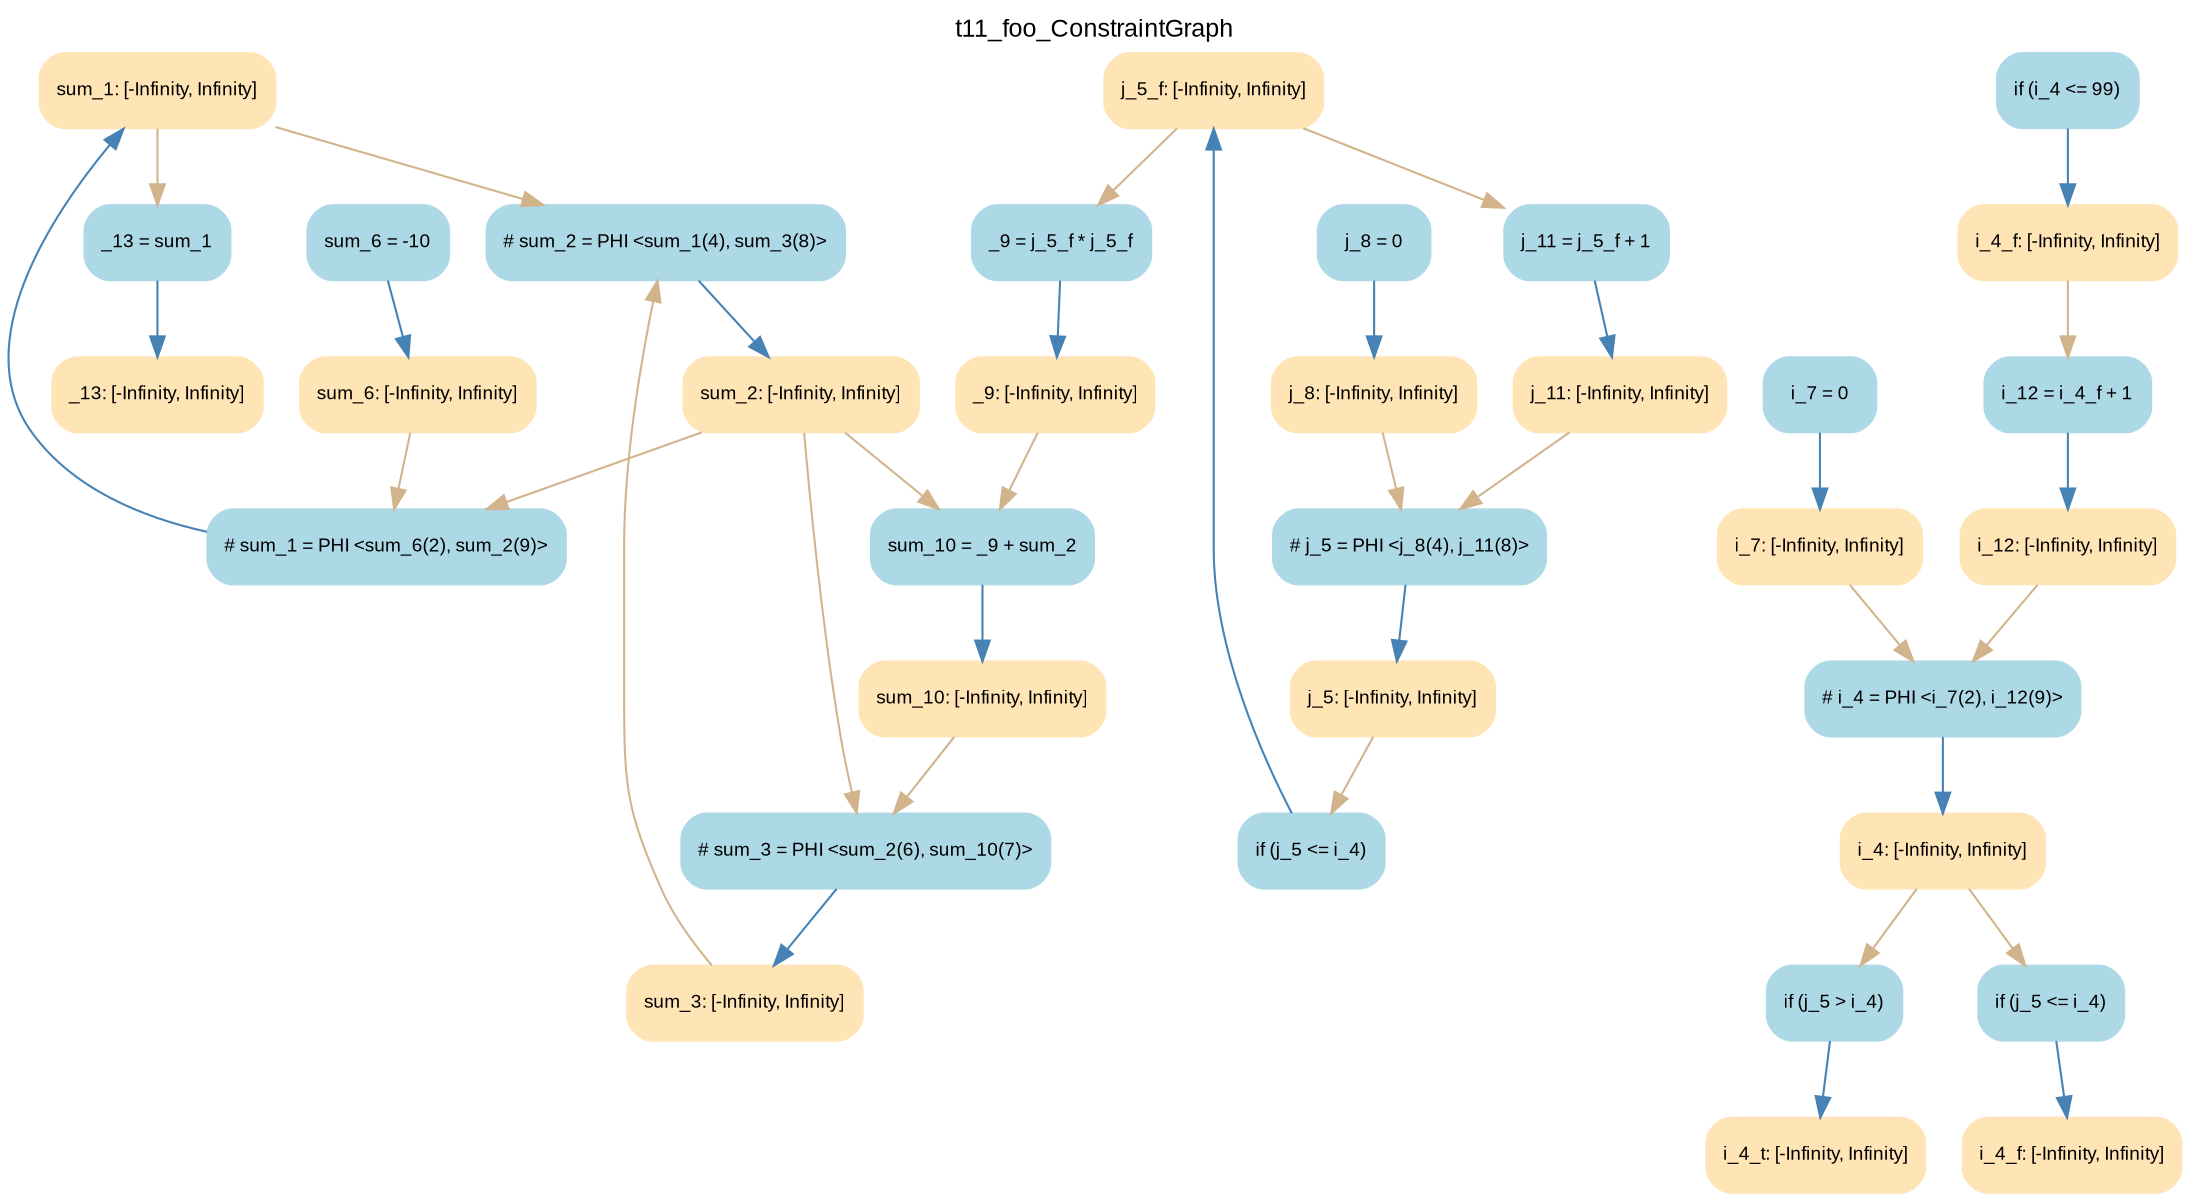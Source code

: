 digraph t11_foo_ConstraintGraph { 
	label=t11_foo_ConstraintGraph
	center=true
	labelloc=top
	fontname=Arial
	fontsize=12
	edge[fontname=Arial, fontsize=10]
	node[fontname=Arial, fontsize=9]

		Node_0 -> Node_1 [color=steelblue]
		Node_2 -> Node_3 [color=steelblue]
		Node_4 -> Node_5 [color=steelblue]
		Node_6 -> Node_7 [color=steelblue]
		Node_8 -> Node_9 [color=steelblue]
		Node_10 -> Node_11 [color=steelblue]
		Node_12 -> Node_13 [color=steelblue]
		Node_14 -> Node_15 [color=steelblue]
		Node_16 -> Node_17 [color=steelblue]
		Node_18 -> Node_19 [color=steelblue]
		Node_20 -> Node_21 [color=steelblue]
		Node_22 -> Node_23 [color=steelblue]
		Node_24 -> Node_25 [color=steelblue]
		Node_26 -> Node_27 [color=steelblue]
		Node_28 -> Node_29 [color=steelblue]
		Node_30 -> Node_31 [color=steelblue]
		Node_32 -> Node_33 [color=steelblue]
		Node_13 -> Node_8 [color=tan]
		Node_17 -> Node_20 [color=tan]
		Node_17 -> Node_32 [color=tan]
		Node_9 -> Node_18 [color=tan]
		Node_9 -> Node_26 [color=tan]
		Node_5 -> Node_30 [color=tan]
		Node_29 -> Node_14 [color=tan]
		Node_29 -> Node_22 [color=tan]
		Node_29 -> Node_6 [color=tan]
		Node_25 -> Node_8 [color=tan]
		Node_3 -> Node_22 [color=tan]
		Node_7 -> Node_14 [color=tan]
		Node_15 -> Node_28 [color=tan]
		Node_31 -> Node_16 [color=tan]
		Node_23 -> Node_0 [color=tan]
		Node_23 -> Node_28 [color=tan]
		Node_21 -> Node_30 [color=tan]
		Node_33 -> Node_6 [color=tan]
		Node_11 -> Node_24 [color=tan]

	Node_0 [fillcolor=lightblue, color=lightblue, shape=Mrecord, style=filled, label="{ _13 = sum_1 }"]
	Node_2 [fillcolor=lightblue, color=lightblue, shape=Mrecord, style=filled, label="{ sum_6 = -10 }"]
	Node_4 [fillcolor=lightblue, color=lightblue, shape=Mrecord, style=filled, label="{ j_8 = 0 }"]
	Node_6 [fillcolor=lightblue, color=lightblue, shape=Mrecord, style=filled, label="{ sum_10 = _9 + sum_2 }"]
	Node_8 [fillcolor=lightblue, color=lightblue, shape=Mrecord, style=filled, label="{ # i_4 = PHI \<i_7(2), i_12(9)\> }"]
	Node_10 [fillcolor=lightblue, color=lightblue, shape=Mrecord, style=filled, label="{ if (i_4 \<= 99) }"]
	Node_12 [fillcolor=lightblue, color=lightblue, shape=Mrecord, style=filled, label="{ i_7 = 0 }"]
	Node_14 [fillcolor=lightblue, color=lightblue, shape=Mrecord, style=filled, label="{ # sum_3 = PHI \<sum_2(6), sum_10(7)\> }"]
	Node_16 [fillcolor=lightblue, color=lightblue, shape=Mrecord, style=filled, label="{ if (j_5 \<= i_4) }"]
	Node_18 [fillcolor=lightblue, color=lightblue, shape=Mrecord, style=filled, label="{ if (j_5 \> i_4) }"]
	Node_20 [fillcolor=lightblue, color=lightblue, shape=Mrecord, style=filled, label="{ j_11 = j_5_f + 1 }"]
	Node_22 [fillcolor=lightblue, color=lightblue, shape=Mrecord, style=filled, label="{ # sum_1 = PHI \<sum_6(2), sum_2(9)\> }"]
	Node_24 [fillcolor=lightblue, color=lightblue, shape=Mrecord, style=filled, label="{ i_12 = i_4_f + 1 }"]
	Node_26 [fillcolor=lightblue, color=lightblue, shape=Mrecord, style=filled, label="{ if (j_5 \<= i_4) }"]
	Node_28 [fillcolor=lightblue, color=lightblue, shape=Mrecord, style=filled, label="{ # sum_2 = PHI \<sum_1(4), sum_3(8)\> }"]
	Node_30 [fillcolor=lightblue, color=lightblue, shape=Mrecord, style=filled, label="{ # j_5 = PHI \<j_8(4), j_11(8)\> }"]
	Node_32 [fillcolor=lightblue, color=lightblue, shape=Mrecord, style=filled, label="{ _9 = j_5_f * j_5_f }"]
	Node_13 [fillcolor=moccasin, color=moccasin, shape=Mrecord, style=filled, label="{ i_7: \[-Infinity, Infinity\] }"]
	Node_17 [fillcolor=moccasin, color=moccasin, shape=Mrecord, style=filled, label="{ j_5_f: \[-Infinity, Infinity\] }"]
	Node_9 [fillcolor=moccasin, color=moccasin, shape=Mrecord, style=filled, label="{ i_4: \[-Infinity, Infinity\] }"]
	Node_5 [fillcolor=moccasin, color=moccasin, shape=Mrecord, style=filled, label="{ j_8: \[-Infinity, Infinity\] }"]
	Node_19 [fillcolor=moccasin, color=moccasin, shape=Mrecord, style=filled, label="{ i_4_t: \[-Infinity, Infinity\] }"]
	Node_29 [fillcolor=moccasin, color=moccasin, shape=Mrecord, style=filled, label="{ sum_2: \[-Infinity, Infinity\] }"]
	Node_25 [fillcolor=moccasin, color=moccasin, shape=Mrecord, style=filled, label="{ i_12: \[-Infinity, Infinity\] }"]
	Node_3 [fillcolor=moccasin, color=moccasin, shape=Mrecord, style=filled, label="{ sum_6: \[-Infinity, Infinity\] }"]
	Node_7 [fillcolor=moccasin, color=moccasin, shape=Mrecord, style=filled, label="{ sum_10: \[-Infinity, Infinity\] }"]
	Node_15 [fillcolor=moccasin, color=moccasin, shape=Mrecord, style=filled, label="{ sum_3: \[-Infinity, Infinity\] }"]
	Node_31 [fillcolor=moccasin, color=moccasin, shape=Mrecord, style=filled, label="{ j_5: \[-Infinity, Infinity\] }"]
	Node_27 [fillcolor=moccasin, color=moccasin, shape=Mrecord, style=filled, label="{ i_4_f: \[-Infinity, Infinity\] }"]
	Node_23 [fillcolor=moccasin, color=moccasin, shape=Mrecord, style=filled, label="{ sum_1: \[-Infinity, Infinity\] }"]
	Node_21 [fillcolor=moccasin, color=moccasin, shape=Mrecord, style=filled, label="{ j_11: \[-Infinity, Infinity\] }"]
	Node_33 [fillcolor=moccasin, color=moccasin, shape=Mrecord, style=filled, label="{ _9: \[-Infinity, Infinity\] }"]
	Node_11 [fillcolor=moccasin, color=moccasin, shape=Mrecord, style=filled, label="{ i_4_f: \[-Infinity, Infinity\] }"]
	Node_1 [fillcolor=moccasin, color=moccasin, shape=Mrecord, style=filled, label="{ _13: \[-Infinity, Infinity\] }"]
}
